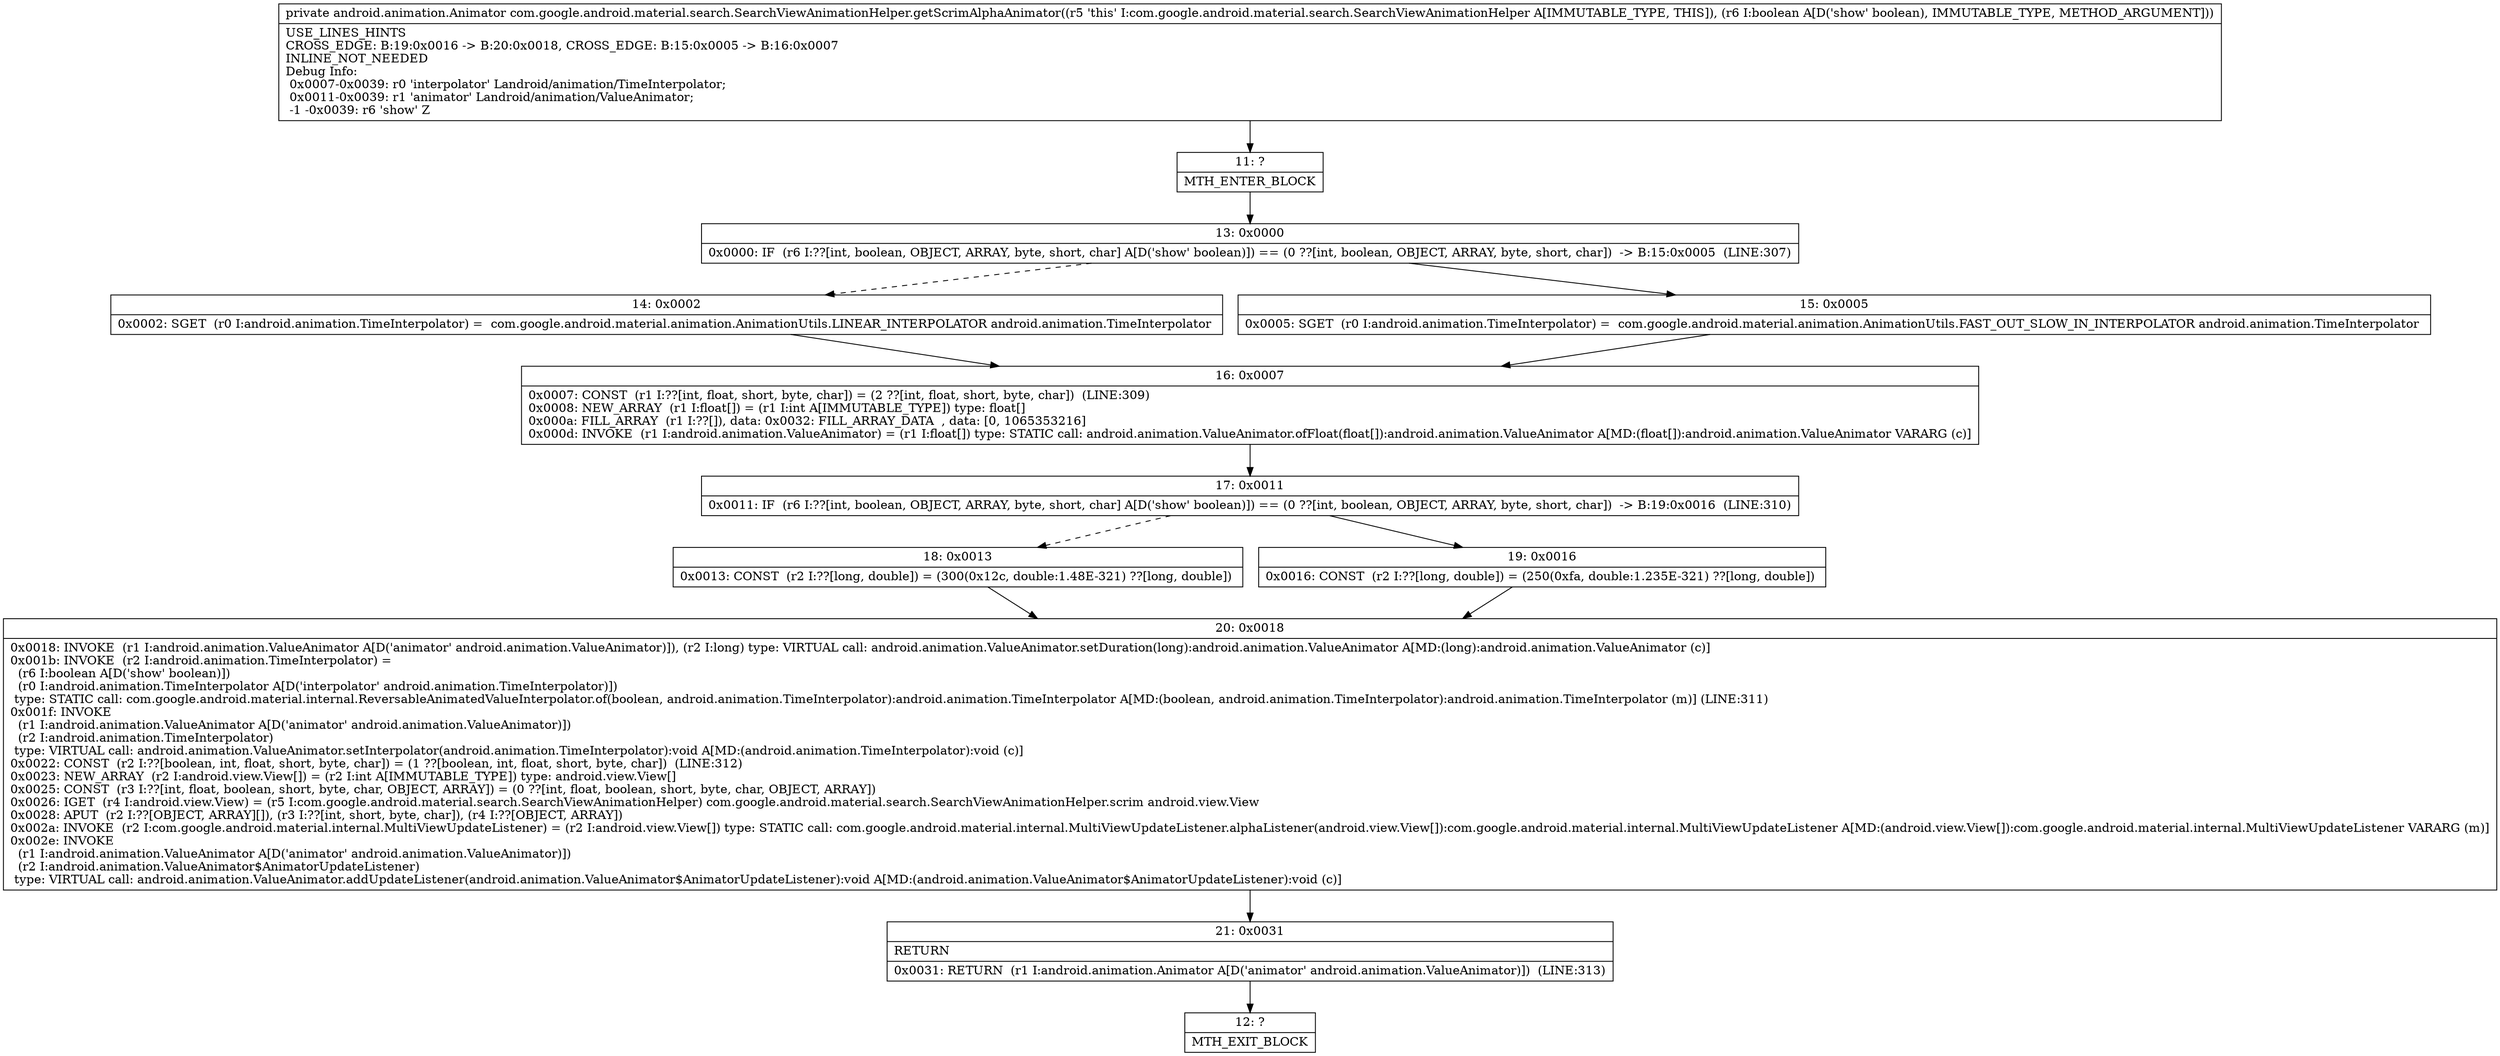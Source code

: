 digraph "CFG forcom.google.android.material.search.SearchViewAnimationHelper.getScrimAlphaAnimator(Z)Landroid\/animation\/Animator;" {
Node_11 [shape=record,label="{11\:\ ?|MTH_ENTER_BLOCK\l}"];
Node_13 [shape=record,label="{13\:\ 0x0000|0x0000: IF  (r6 I:??[int, boolean, OBJECT, ARRAY, byte, short, char] A[D('show' boolean)]) == (0 ??[int, boolean, OBJECT, ARRAY, byte, short, char])  \-\> B:15:0x0005  (LINE:307)\l}"];
Node_14 [shape=record,label="{14\:\ 0x0002|0x0002: SGET  (r0 I:android.animation.TimeInterpolator) =  com.google.android.material.animation.AnimationUtils.LINEAR_INTERPOLATOR android.animation.TimeInterpolator \l}"];
Node_16 [shape=record,label="{16\:\ 0x0007|0x0007: CONST  (r1 I:??[int, float, short, byte, char]) = (2 ??[int, float, short, byte, char])  (LINE:309)\l0x0008: NEW_ARRAY  (r1 I:float[]) = (r1 I:int A[IMMUTABLE_TYPE]) type: float[] \l0x000a: FILL_ARRAY  (r1 I:??[]), data: 0x0032: FILL_ARRAY_DATA  , data: [0, 1065353216] \l0x000d: INVOKE  (r1 I:android.animation.ValueAnimator) = (r1 I:float[]) type: STATIC call: android.animation.ValueAnimator.ofFloat(float[]):android.animation.ValueAnimator A[MD:(float[]):android.animation.ValueAnimator VARARG (c)]\l}"];
Node_17 [shape=record,label="{17\:\ 0x0011|0x0011: IF  (r6 I:??[int, boolean, OBJECT, ARRAY, byte, short, char] A[D('show' boolean)]) == (0 ??[int, boolean, OBJECT, ARRAY, byte, short, char])  \-\> B:19:0x0016  (LINE:310)\l}"];
Node_18 [shape=record,label="{18\:\ 0x0013|0x0013: CONST  (r2 I:??[long, double]) = (300(0x12c, double:1.48E\-321) ??[long, double]) \l}"];
Node_20 [shape=record,label="{20\:\ 0x0018|0x0018: INVOKE  (r1 I:android.animation.ValueAnimator A[D('animator' android.animation.ValueAnimator)]), (r2 I:long) type: VIRTUAL call: android.animation.ValueAnimator.setDuration(long):android.animation.ValueAnimator A[MD:(long):android.animation.ValueAnimator (c)]\l0x001b: INVOKE  (r2 I:android.animation.TimeInterpolator) = \l  (r6 I:boolean A[D('show' boolean)])\l  (r0 I:android.animation.TimeInterpolator A[D('interpolator' android.animation.TimeInterpolator)])\l type: STATIC call: com.google.android.material.internal.ReversableAnimatedValueInterpolator.of(boolean, android.animation.TimeInterpolator):android.animation.TimeInterpolator A[MD:(boolean, android.animation.TimeInterpolator):android.animation.TimeInterpolator (m)] (LINE:311)\l0x001f: INVOKE  \l  (r1 I:android.animation.ValueAnimator A[D('animator' android.animation.ValueAnimator)])\l  (r2 I:android.animation.TimeInterpolator)\l type: VIRTUAL call: android.animation.ValueAnimator.setInterpolator(android.animation.TimeInterpolator):void A[MD:(android.animation.TimeInterpolator):void (c)]\l0x0022: CONST  (r2 I:??[boolean, int, float, short, byte, char]) = (1 ??[boolean, int, float, short, byte, char])  (LINE:312)\l0x0023: NEW_ARRAY  (r2 I:android.view.View[]) = (r2 I:int A[IMMUTABLE_TYPE]) type: android.view.View[] \l0x0025: CONST  (r3 I:??[int, float, boolean, short, byte, char, OBJECT, ARRAY]) = (0 ??[int, float, boolean, short, byte, char, OBJECT, ARRAY]) \l0x0026: IGET  (r4 I:android.view.View) = (r5 I:com.google.android.material.search.SearchViewAnimationHelper) com.google.android.material.search.SearchViewAnimationHelper.scrim android.view.View \l0x0028: APUT  (r2 I:??[OBJECT, ARRAY][]), (r3 I:??[int, short, byte, char]), (r4 I:??[OBJECT, ARRAY]) \l0x002a: INVOKE  (r2 I:com.google.android.material.internal.MultiViewUpdateListener) = (r2 I:android.view.View[]) type: STATIC call: com.google.android.material.internal.MultiViewUpdateListener.alphaListener(android.view.View[]):com.google.android.material.internal.MultiViewUpdateListener A[MD:(android.view.View[]):com.google.android.material.internal.MultiViewUpdateListener VARARG (m)]\l0x002e: INVOKE  \l  (r1 I:android.animation.ValueAnimator A[D('animator' android.animation.ValueAnimator)])\l  (r2 I:android.animation.ValueAnimator$AnimatorUpdateListener)\l type: VIRTUAL call: android.animation.ValueAnimator.addUpdateListener(android.animation.ValueAnimator$AnimatorUpdateListener):void A[MD:(android.animation.ValueAnimator$AnimatorUpdateListener):void (c)]\l}"];
Node_21 [shape=record,label="{21\:\ 0x0031|RETURN\l|0x0031: RETURN  (r1 I:android.animation.Animator A[D('animator' android.animation.ValueAnimator)])  (LINE:313)\l}"];
Node_12 [shape=record,label="{12\:\ ?|MTH_EXIT_BLOCK\l}"];
Node_19 [shape=record,label="{19\:\ 0x0016|0x0016: CONST  (r2 I:??[long, double]) = (250(0xfa, double:1.235E\-321) ??[long, double]) \l}"];
Node_15 [shape=record,label="{15\:\ 0x0005|0x0005: SGET  (r0 I:android.animation.TimeInterpolator) =  com.google.android.material.animation.AnimationUtils.FAST_OUT_SLOW_IN_INTERPOLATOR android.animation.TimeInterpolator \l}"];
MethodNode[shape=record,label="{private android.animation.Animator com.google.android.material.search.SearchViewAnimationHelper.getScrimAlphaAnimator((r5 'this' I:com.google.android.material.search.SearchViewAnimationHelper A[IMMUTABLE_TYPE, THIS]), (r6 I:boolean A[D('show' boolean), IMMUTABLE_TYPE, METHOD_ARGUMENT]))  | USE_LINES_HINTS\lCROSS_EDGE: B:19:0x0016 \-\> B:20:0x0018, CROSS_EDGE: B:15:0x0005 \-\> B:16:0x0007\lINLINE_NOT_NEEDED\lDebug Info:\l  0x0007\-0x0039: r0 'interpolator' Landroid\/animation\/TimeInterpolator;\l  0x0011\-0x0039: r1 'animator' Landroid\/animation\/ValueAnimator;\l  \-1 \-0x0039: r6 'show' Z\l}"];
MethodNode -> Node_11;Node_11 -> Node_13;
Node_13 -> Node_14[style=dashed];
Node_13 -> Node_15;
Node_14 -> Node_16;
Node_16 -> Node_17;
Node_17 -> Node_18[style=dashed];
Node_17 -> Node_19;
Node_18 -> Node_20;
Node_20 -> Node_21;
Node_21 -> Node_12;
Node_19 -> Node_20;
Node_15 -> Node_16;
}

